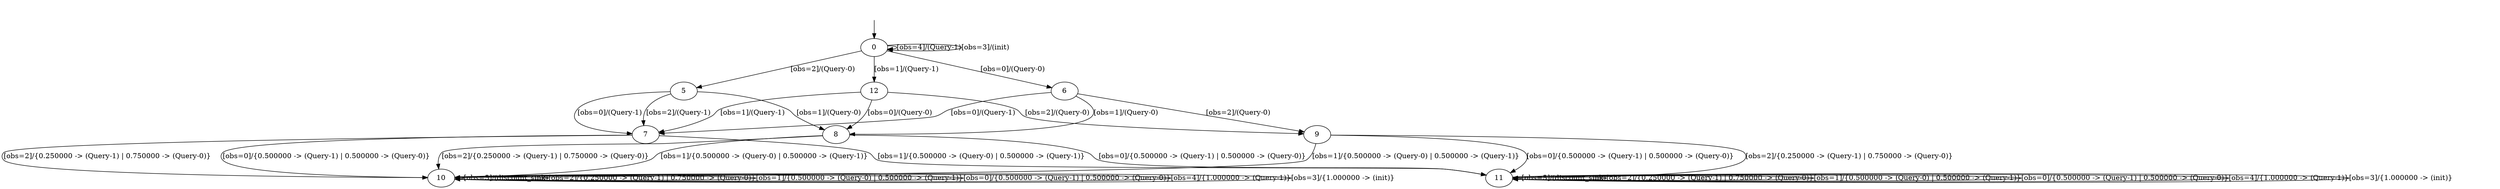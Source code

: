 digraph {
12;
11;
10;
9;
8;
7;
6;
5;
0;
__init [label="", style=invis, width=0];
__init -> 0;
12 -> 9 [label="[obs=2]/(Query-0)"];
12 -> 7 [label="[obs=1]/(Query-1)"];
12 -> 8 [label="[obs=0]/(Query-0)"];
11 -> 11 [label="[obs=5]/(discount_sink)"];
11 -> 11 [label="[obs=2]/{0.250000 -> (Query-1) | 0.750000 -> (Query-0)}"];
11 -> 11 [label="[obs=1]/{0.500000 -> (Query-0) | 0.500000 -> (Query-1)}"];
11 -> 11 [label="[obs=0]/{0.500000 -> (Query-1) | 0.500000 -> (Query-0)}"];
11 -> 11 [label="[obs=4]/{1.000000 -> (Query-1)}"];
11 -> 11 [label="[obs=3]/{1.000000 -> (init)}"];
10 -> 10 [label="[obs=5]/(discount_sink)"];
10 -> 10 [label="[obs=2]/{0.250000 -> (Query-1) | 0.750000 -> (Query-0)}"];
10 -> 10 [label="[obs=1]/{0.500000 -> (Query-0) | 0.500000 -> (Query-1)}"];
10 -> 10 [label="[obs=0]/{0.500000 -> (Query-1) | 0.500000 -> (Query-0)}"];
10 -> 10 [label="[obs=4]/{1.000000 -> (Query-1)}"];
10 -> 10 [label="[obs=3]/{1.000000 -> (init)}"];
9 -> 10 [label="[obs=1]/{0.500000 -> (Query-0) | 0.500000 -> (Query-1)}"];
9 -> 11 [label="[obs=2]/{0.250000 -> (Query-1) | 0.750000 -> (Query-0)}"];
9 -> 11 [label="[obs=0]/{0.500000 -> (Query-1) | 0.500000 -> (Query-0)}"];
8 -> 10 [label="[obs=2]/{0.250000 -> (Query-1) | 0.750000 -> (Query-0)}"];
8 -> 10 [label="[obs=1]/{0.500000 -> (Query-0) | 0.500000 -> (Query-1)}"];
8 -> 11 [label="[obs=0]/{0.500000 -> (Query-1) | 0.500000 -> (Query-0)}"];
7 -> 10 [label="[obs=2]/{0.250000 -> (Query-1) | 0.750000 -> (Query-0)}"];
7 -> 10 [label="[obs=0]/{0.500000 -> (Query-1) | 0.500000 -> (Query-0)}"];
7 -> 11 [label="[obs=1]/{0.500000 -> (Query-0) | 0.500000 -> (Query-1)}"];
6 -> 9 [label="[obs=2]/(Query-0)"];
6 -> 8 [label="[obs=1]/(Query-0)"];
6 -> 7 [label="[obs=0]/(Query-1)"];
5 -> 7 [label="[obs=2]/(Query-1)"];
5 -> 8 [label="[obs=1]/(Query-0)"];
5 -> 7 [label="[obs=0]/(Query-1)"];
0 -> 5 [label="[obs=2]/(Query-0)"];
0 -> 12 [label="[obs=1]/(Query-1)"];
0 -> 6 [label="[obs=0]/(Query-0)"];
0 -> 0 [label="[obs=4]/(Query-1)"];
0 -> 0 [label="[obs=3]/(init)"];
}